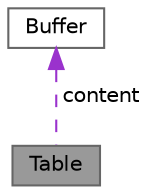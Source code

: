 digraph "Table"
{
 // LATEX_PDF_SIZE
  bgcolor="transparent";
  edge [fontname=Helvetica,fontsize=10,labelfontname=Helvetica,labelfontsize=10];
  node [fontname=Helvetica,fontsize=10,shape=box,height=0.2,width=0.4];
  Node1 [label="Table",height=0.2,width=0.4,color="gray40", fillcolor="grey60", style="filled", fontcolor="black",tooltip="Data structure for an OpenType table."];
  Node2 -> Node1 [dir="back",color="darkorchid3",style="dashed",label=" content" ];
  Node2 [label="Buffer",height=0.2,width=0.4,color="gray40", fillcolor="white", style="filled",URL="$structBuffer.html",tooltip="Generic data structure for a linked list of buffer elements."];
}
